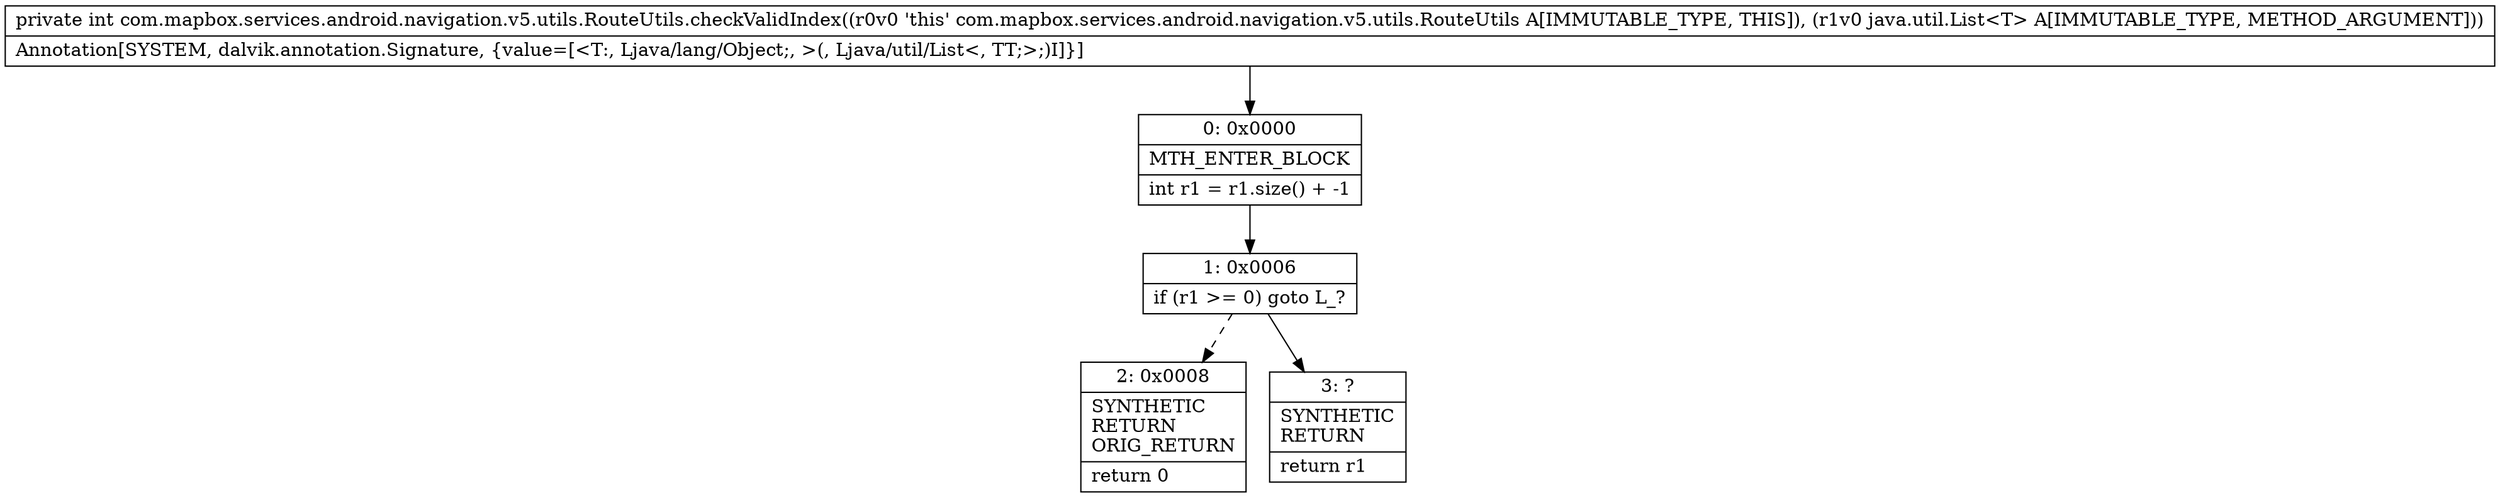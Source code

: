 digraph "CFG forcom.mapbox.services.android.navigation.v5.utils.RouteUtils.checkValidIndex(Ljava\/util\/List;)I" {
Node_0 [shape=record,label="{0\:\ 0x0000|MTH_ENTER_BLOCK\l|int r1 = r1.size() + \-1\l}"];
Node_1 [shape=record,label="{1\:\ 0x0006|if (r1 \>= 0) goto L_?\l}"];
Node_2 [shape=record,label="{2\:\ 0x0008|SYNTHETIC\lRETURN\lORIG_RETURN\l|return 0\l}"];
Node_3 [shape=record,label="{3\:\ ?|SYNTHETIC\lRETURN\l|return r1\l}"];
MethodNode[shape=record,label="{private int com.mapbox.services.android.navigation.v5.utils.RouteUtils.checkValidIndex((r0v0 'this' com.mapbox.services.android.navigation.v5.utils.RouteUtils A[IMMUTABLE_TYPE, THIS]), (r1v0 java.util.List\<T\> A[IMMUTABLE_TYPE, METHOD_ARGUMENT]))  | Annotation[SYSTEM, dalvik.annotation.Signature, \{value=[\<T:, Ljava\/lang\/Object;, \>(, Ljava\/util\/List\<, TT;\>;)I]\}]\l}"];
MethodNode -> Node_0;
Node_0 -> Node_1;
Node_1 -> Node_2[style=dashed];
Node_1 -> Node_3;
}

